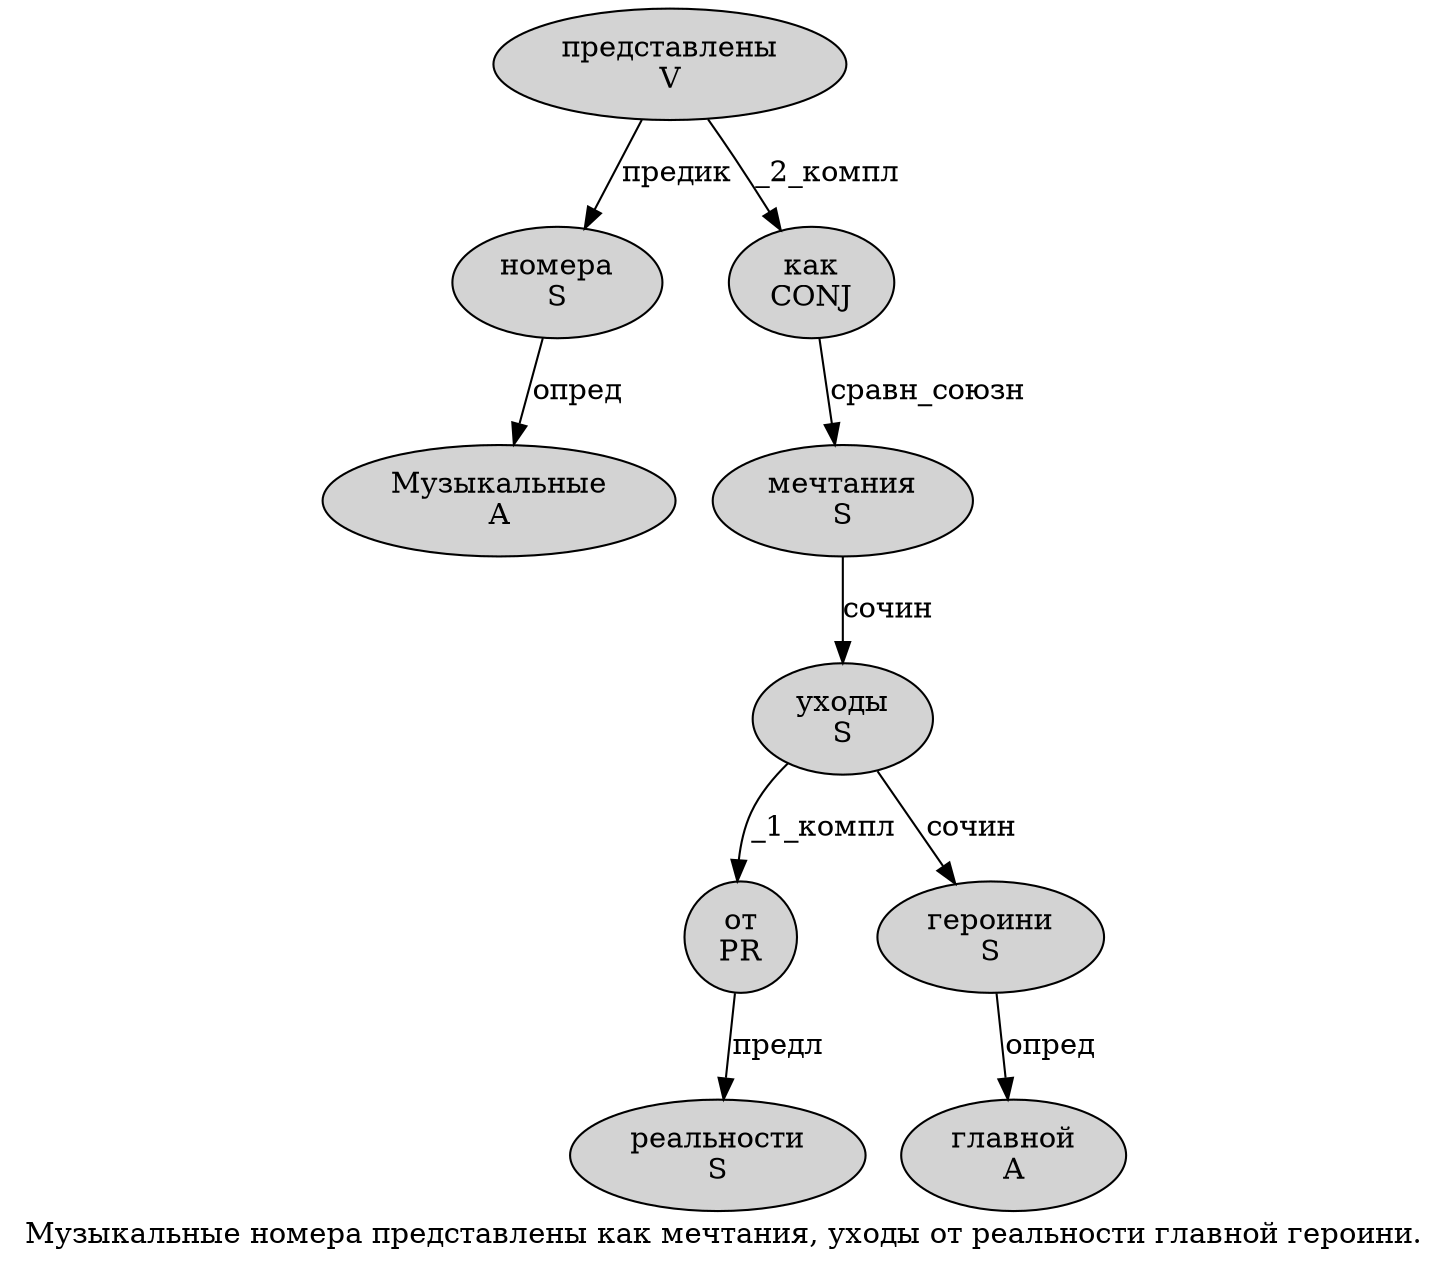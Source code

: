 digraph SENTENCE_204 {
	graph [label="Музыкальные номера представлены как мечтания, уходы от реальности главной героини."]
	node [style=filled]
		0 [label="Музыкальные
A" color="" fillcolor=lightgray penwidth=1 shape=ellipse]
		1 [label="номера
S" color="" fillcolor=lightgray penwidth=1 shape=ellipse]
		2 [label="представлены
V" color="" fillcolor=lightgray penwidth=1 shape=ellipse]
		3 [label="как
CONJ" color="" fillcolor=lightgray penwidth=1 shape=ellipse]
		4 [label="мечтания
S" color="" fillcolor=lightgray penwidth=1 shape=ellipse]
		6 [label="уходы
S" color="" fillcolor=lightgray penwidth=1 shape=ellipse]
		7 [label="от
PR" color="" fillcolor=lightgray penwidth=1 shape=ellipse]
		8 [label="реальности
S" color="" fillcolor=lightgray penwidth=1 shape=ellipse]
		9 [label="главной
A" color="" fillcolor=lightgray penwidth=1 shape=ellipse]
		10 [label="героини
S" color="" fillcolor=lightgray penwidth=1 shape=ellipse]
			2 -> 1 [label="предик"]
			2 -> 3 [label="_2_компл"]
			7 -> 8 [label="предл"]
			3 -> 4 [label="сравн_союзн"]
			4 -> 6 [label="сочин"]
			6 -> 7 [label="_1_компл"]
			6 -> 10 [label="сочин"]
			1 -> 0 [label="опред"]
			10 -> 9 [label="опред"]
}